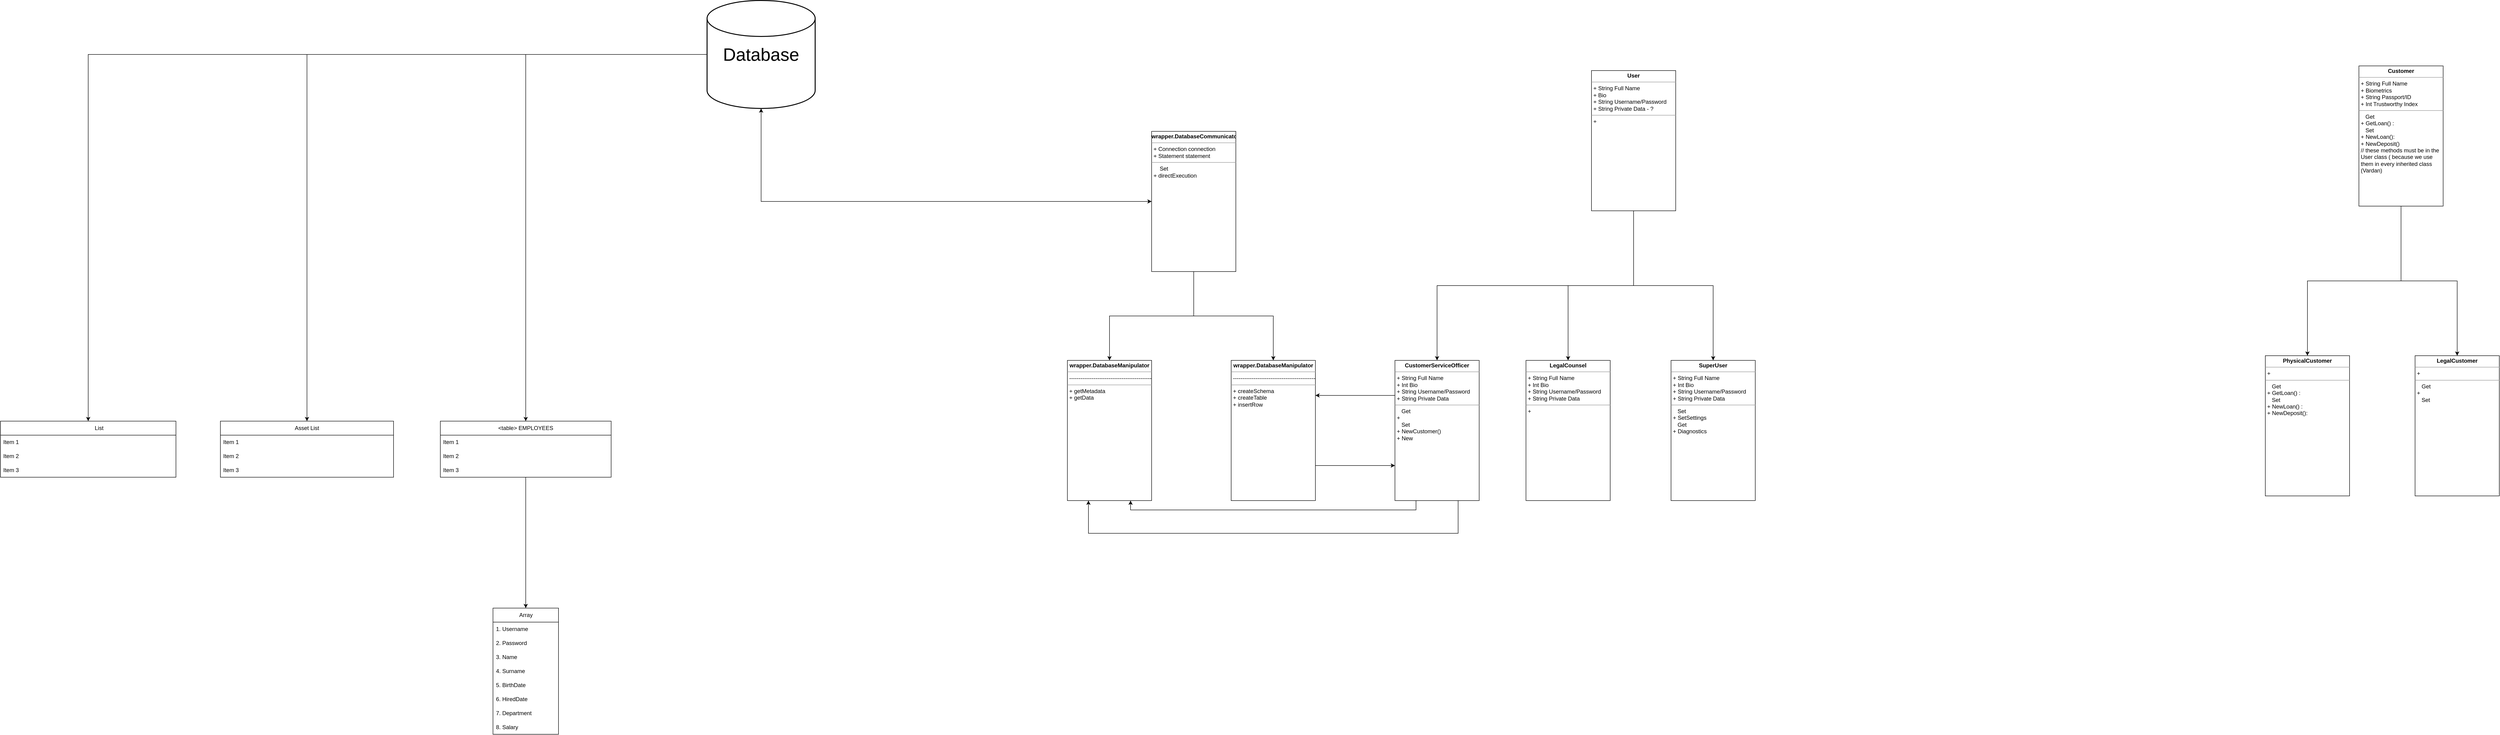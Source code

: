 <mxfile version="24.0.6" type="device" pages="2">
  <diagram name="Page-1" id="8rcdpVIbtYMnyW_Dw_bY">
    <mxGraphModel dx="6091" dy="1914" grid="1" gridSize="10" guides="1" tooltips="1" connect="1" arrows="1" fold="1" page="1" pageScale="1" pageWidth="850" pageHeight="1100" math="0" shadow="0">
      <root>
        <mxCell id="0" />
        <mxCell id="1" parent="0" />
        <mxCell id="moEroOGS0bH05OLor4HZ-13" style="edgeStyle=orthogonalEdgeStyle;rounded=0;orthogonalLoop=1;jettySize=auto;html=1;exitX=0;exitY=0.5;exitDx=0;exitDy=0;exitPerimeter=0;entryX=0.5;entryY=0;entryDx=0;entryDy=0;" parent="1" source="skts81xEnZ8kwVBGO6Hf-1" target="moEroOGS0bH05OLor4HZ-9" edge="1">
          <mxGeometry relative="1" as="geometry" />
        </mxCell>
        <mxCell id="moEroOGS0bH05OLor4HZ-22" style="edgeStyle=orthogonalEdgeStyle;rounded=0;orthogonalLoop=1;jettySize=auto;html=1;exitX=0;exitY=0.5;exitDx=0;exitDy=0;exitPerimeter=0;entryX=0.5;entryY=0;entryDx=0;entryDy=0;" parent="1" source="skts81xEnZ8kwVBGO6Hf-1" target="moEroOGS0bH05OLor4HZ-18" edge="1">
          <mxGeometry relative="1" as="geometry" />
        </mxCell>
        <mxCell id="moEroOGS0bH05OLor4HZ-27" style="edgeStyle=orthogonalEdgeStyle;rounded=0;orthogonalLoop=1;jettySize=auto;html=1;exitX=0;exitY=0.5;exitDx=0;exitDy=0;exitPerimeter=0;" parent="1" source="skts81xEnZ8kwVBGO6Hf-1" target="moEroOGS0bH05OLor4HZ-23" edge="1">
          <mxGeometry relative="1" as="geometry" />
        </mxCell>
        <mxCell id="1wl5l_VLTGQ8zdzsWocS-7" style="edgeStyle=orthogonalEdgeStyle;rounded=0;orthogonalLoop=1;jettySize=auto;html=1;exitX=0.5;exitY=1;exitDx=0;exitDy=0;exitPerimeter=0;entryX=0;entryY=0.5;entryDx=0;entryDy=0;" edge="1" parent="1" source="skts81xEnZ8kwVBGO6Hf-1" target="1wl5l_VLTGQ8zdzsWocS-1">
          <mxGeometry relative="1" as="geometry" />
        </mxCell>
        <mxCell id="skts81xEnZ8kwVBGO6Hf-1" value="&lt;font style=&quot;font-size: 38px;&quot;&gt;Database&lt;/font&gt;" style="strokeWidth=2;html=1;shape=mxgraph.flowchart.database;whiteSpace=wrap;" parent="1" vertex="1">
          <mxGeometry x="-2140" y="-150" width="231" height="231" as="geometry" />
        </mxCell>
        <mxCell id="bnuCezYxraJYZI70k5Bj-38" style="edgeStyle=orthogonalEdgeStyle;rounded=0;orthogonalLoop=1;jettySize=auto;html=1;exitX=0.5;exitY=1;exitDx=0;exitDy=0;entryX=0.5;entryY=0;entryDx=0;entryDy=0;" parent="1" source="bnuCezYxraJYZI70k5Bj-18" target="bnuCezYxraJYZI70k5Bj-33" edge="1">
          <mxGeometry relative="1" as="geometry" />
        </mxCell>
        <mxCell id="bnuCezYxraJYZI70k5Bj-42" style="edgeStyle=orthogonalEdgeStyle;rounded=0;orthogonalLoop=1;jettySize=auto;html=1;exitX=0.5;exitY=1;exitDx=0;exitDy=0;entryX=0.5;entryY=0;entryDx=0;entryDy=0;" parent="1" source="bnuCezYxraJYZI70k5Bj-18" target="bnuCezYxraJYZI70k5Bj-41" edge="1">
          <mxGeometry relative="1" as="geometry" />
        </mxCell>
        <mxCell id="moEroOGS0bH05OLor4HZ-39" style="edgeStyle=orthogonalEdgeStyle;rounded=0;orthogonalLoop=1;jettySize=auto;html=1;exitX=0.5;exitY=1;exitDx=0;exitDy=0;entryX=0.5;entryY=0;entryDx=0;entryDy=0;" parent="1" source="bnuCezYxraJYZI70k5Bj-18" target="moEroOGS0bH05OLor4HZ-1" edge="1">
          <mxGeometry relative="1" as="geometry" />
        </mxCell>
        <mxCell id="bnuCezYxraJYZI70k5Bj-18" value="&lt;p style=&quot;margin:0px;margin-top:4px;text-align:center;&quot;&gt;&lt;b&gt;User&lt;/b&gt;&lt;/p&gt;&lt;hr size=&quot;1&quot;&gt;&lt;p style=&quot;margin:0px;margin-left:4px;&quot;&gt;+ String Full Name&lt;/p&gt;&lt;p style=&quot;margin:0px;margin-left:4px;&quot;&gt;+ Bio&lt;/p&gt;&lt;p style=&quot;margin:0px;margin-left:4px;&quot;&gt;+ String Username/Password&lt;/p&gt;&lt;p style=&quot;margin:0px;margin-left:4px;&quot;&gt;+ String Private Data - ?&lt;/p&gt;&lt;hr size=&quot;1&quot;&gt;&lt;p style=&quot;margin:0px;margin-left:4px;&quot;&gt;+&amp;nbsp;&lt;/p&gt;" style="verticalAlign=top;align=left;overflow=fill;html=1;whiteSpace=wrap;" parent="1" vertex="1">
          <mxGeometry x="-250" width="180" height="300" as="geometry" />
        </mxCell>
        <mxCell id="WpDWqmkTfEhi-1Rr84sB-1" style="edgeStyle=orthogonalEdgeStyle;rounded=0;orthogonalLoop=1;jettySize=auto;html=1;exitX=0;exitY=0.25;exitDx=0;exitDy=0;entryX=1;entryY=0.25;entryDx=0;entryDy=0;" parent="1" source="bnuCezYxraJYZI70k5Bj-33" target="HMJJlXuvDyTA60qpDCFE-1" edge="1">
          <mxGeometry relative="1" as="geometry" />
        </mxCell>
        <mxCell id="1wl5l_VLTGQ8zdzsWocS-8" style="edgeStyle=orthogonalEdgeStyle;rounded=0;orthogonalLoop=1;jettySize=auto;html=1;exitX=0.25;exitY=1;exitDx=0;exitDy=0;entryX=0.75;entryY=1;entryDx=0;entryDy=0;" edge="1" parent="1" source="bnuCezYxraJYZI70k5Bj-33" target="1wl5l_VLTGQ8zdzsWocS-4">
          <mxGeometry relative="1" as="geometry" />
        </mxCell>
        <mxCell id="1wl5l_VLTGQ8zdzsWocS-9" style="edgeStyle=orthogonalEdgeStyle;rounded=0;orthogonalLoop=1;jettySize=auto;html=1;exitX=0.75;exitY=1;exitDx=0;exitDy=0;entryX=0.25;entryY=1;entryDx=0;entryDy=0;" edge="1" parent="1" source="bnuCezYxraJYZI70k5Bj-33" target="1wl5l_VLTGQ8zdzsWocS-4">
          <mxGeometry relative="1" as="geometry">
            <Array as="points">
              <mxPoint x="-535" y="990" />
              <mxPoint x="-1325" y="990" />
            </Array>
          </mxGeometry>
        </mxCell>
        <mxCell id="bnuCezYxraJYZI70k5Bj-33" value="&lt;p style=&quot;margin:0px;margin-top:4px;text-align:center;&quot;&gt;&lt;b&gt;CustomerServiceOfficer&lt;/b&gt;&lt;/p&gt;&lt;hr size=&quot;1&quot;&gt;&lt;p style=&quot;margin:0px;margin-left:4px;&quot;&gt;+ String Full Name&lt;/p&gt;&lt;p style=&quot;margin:0px;margin-left:4px;&quot;&gt;+ Int Bio&lt;/p&gt;&lt;p style=&quot;margin:0px;margin-left:4px;&quot;&gt;+ String Username/Password&lt;/p&gt;&lt;p style=&quot;margin:0px;margin-left:4px;&quot;&gt;+ String Private Data&lt;/p&gt;&lt;hr size=&quot;1&quot;&gt;&lt;p style=&quot;margin:0px;margin-left:4px;&quot;&gt;&amp;nbsp; &amp;nbsp;Get&lt;/p&gt;&lt;p style=&quot;margin:0px;margin-left:4px;&quot;&gt;+&amp;nbsp;&lt;/p&gt;&lt;p style=&quot;margin:0px;margin-left:4px;&quot;&gt;&amp;nbsp; &amp;nbsp;Set&lt;/p&gt;&lt;p style=&quot;margin:0px;margin-left:4px;&quot;&gt;+ NewCustomer()&lt;/p&gt;&lt;p style=&quot;margin:0px;margin-left:4px;&quot;&gt;+ New&lt;/p&gt;" style="verticalAlign=top;align=left;overflow=fill;html=1;whiteSpace=wrap;" parent="1" vertex="1">
          <mxGeometry x="-670" y="620" width="180" height="300" as="geometry" />
        </mxCell>
        <mxCell id="bnuCezYxraJYZI70k5Bj-41" value="&lt;p style=&quot;margin:0px;margin-top:4px;text-align:center;&quot;&gt;&lt;b&gt;LegalCounsel&lt;/b&gt;&lt;/p&gt;&lt;hr size=&quot;1&quot;&gt;&lt;p style=&quot;margin:0px;margin-left:4px;&quot;&gt;+ String Full Name&lt;/p&gt;&lt;p style=&quot;margin:0px;margin-left:4px;&quot;&gt;+ Int Bio&lt;/p&gt;&lt;p style=&quot;margin:0px;margin-left:4px;&quot;&gt;+ String Username/Password&lt;/p&gt;&lt;p style=&quot;margin:0px;margin-left:4px;&quot;&gt;+ String Private Data&lt;/p&gt;&lt;hr size=&quot;1&quot;&gt;&lt;p style=&quot;margin:0px;margin-left:4px;&quot;&gt;+&amp;nbsp;&lt;/p&gt;" style="verticalAlign=top;align=left;overflow=fill;html=1;whiteSpace=wrap;" parent="1" vertex="1">
          <mxGeometry x="-390" y="620" width="180" height="300" as="geometry" />
        </mxCell>
        <mxCell id="moEroOGS0bH05OLor4HZ-1" value="&lt;p style=&quot;margin:0px;margin-top:4px;text-align:center;&quot;&gt;&lt;b&gt;SuperUser&lt;/b&gt;&lt;/p&gt;&lt;hr size=&quot;1&quot;&gt;&lt;p style=&quot;margin:0px;margin-left:4px;&quot;&gt;+ String Full Name&lt;/p&gt;&lt;p style=&quot;margin:0px;margin-left:4px;&quot;&gt;+ Int Bio&lt;/p&gt;&lt;p style=&quot;margin:0px;margin-left:4px;&quot;&gt;+ String Username/Password&lt;/p&gt;&lt;p style=&quot;margin:0px;margin-left:4px;&quot;&gt;+ String Private Data&lt;/p&gt;&lt;hr size=&quot;1&quot;&gt;&lt;p style=&quot;margin:0px;margin-left:4px;&quot;&gt;&amp;nbsp; &amp;nbsp;Set&lt;/p&gt;&lt;p style=&quot;margin:0px;margin-left:4px;&quot;&gt;+ SetSettings&lt;/p&gt;&lt;p style=&quot;margin:0px;margin-left:4px;&quot;&gt;&amp;nbsp; &amp;nbsp;Get&lt;/p&gt;&lt;p style=&quot;margin:0px;margin-left:4px;&quot;&gt;+ Diagnostics&lt;/p&gt;" style="verticalAlign=top;align=left;overflow=fill;html=1;whiteSpace=wrap;" parent="1" vertex="1">
          <mxGeometry x="-80" y="620" width="180" height="300" as="geometry" />
        </mxCell>
        <mxCell id="moEroOGS0bH05OLor4HZ-6" style="edgeStyle=orthogonalEdgeStyle;rounded=0;orthogonalLoop=1;jettySize=auto;html=1;exitX=0.5;exitY=1;exitDx=0;exitDy=0;entryX=0.5;entryY=0;entryDx=0;entryDy=0;" parent="1" source="moEroOGS0bH05OLor4HZ-3" target="moEroOGS0bH05OLor4HZ-5" edge="1">
          <mxGeometry relative="1" as="geometry" />
        </mxCell>
        <mxCell id="moEroOGS0bH05OLor4HZ-7" style="edgeStyle=orthogonalEdgeStyle;rounded=0;orthogonalLoop=1;jettySize=auto;html=1;exitX=0.5;exitY=1;exitDx=0;exitDy=0;" parent="1" source="moEroOGS0bH05OLor4HZ-3" target="moEroOGS0bH05OLor4HZ-4" edge="1">
          <mxGeometry relative="1" as="geometry" />
        </mxCell>
        <mxCell id="moEroOGS0bH05OLor4HZ-3" value="&lt;p style=&quot;margin:0px;margin-top:4px;text-align:center;&quot;&gt;&lt;b&gt;Customer&lt;/b&gt;&lt;/p&gt;&lt;hr size=&quot;1&quot;&gt;&lt;p style=&quot;margin:0px;margin-left:4px;&quot;&gt;+ String Full Name&lt;/p&gt;&lt;p style=&quot;margin:0px;margin-left:4px;&quot;&gt;+ Biometrics&lt;/p&gt;&lt;p style=&quot;margin:0px;margin-left:4px;&quot;&gt;+ String Passport/ID&lt;/p&gt;&lt;p style=&quot;margin:0px;margin-left:4px;&quot;&gt;+ Int Trustworthy Index&lt;/p&gt;&lt;hr size=&quot;1&quot;&gt;&lt;p style=&quot;margin:0px;margin-left:4px;&quot;&gt;&amp;nbsp; &amp;nbsp;Get&lt;/p&gt;&lt;p style=&quot;margin:0px;margin-left:4px;&quot;&gt;+ GetLoan() :&amp;nbsp;&lt;/p&gt;&lt;p style=&quot;margin:0px;margin-left:4px;&quot;&gt;&amp;nbsp; &amp;nbsp;Set&lt;/p&gt;&lt;p style=&quot;border-color: var(--border-color); margin: 0px 0px 0px 4px;&quot;&gt;+ NewLoan():&lt;/p&gt;&lt;p style=&quot;border-color: var(--border-color); margin: 0px 0px 0px 4px;&quot;&gt;+ NewDeposit()&lt;/p&gt;&lt;p style=&quot;margin:0px;margin-left:4px;&quot;&gt;// these methods must be in the User class ( because we use them in every inherited class (Vardan)&lt;/p&gt;" style="verticalAlign=top;align=left;overflow=fill;html=1;whiteSpace=wrap;" parent="1" vertex="1">
          <mxGeometry x="1390" y="-10" width="180" height="300" as="geometry" />
        </mxCell>
        <mxCell id="moEroOGS0bH05OLor4HZ-4" value="&lt;p style=&quot;margin:0px;margin-top:4px;text-align:center;&quot;&gt;&lt;b&gt;LegalCustomer&lt;/b&gt;&lt;/p&gt;&lt;hr size=&quot;1&quot;&gt;&lt;p style=&quot;margin:0px;margin-left:4px;&quot;&gt;+&amp;nbsp;&lt;br&gt;&lt;/p&gt;&lt;hr size=&quot;1&quot;&gt;&lt;p style=&quot;margin:0px;margin-left:4px;&quot;&gt;&amp;nbsp; &amp;nbsp;Get&lt;/p&gt;&lt;p style=&quot;margin:0px;margin-left:4px;&quot;&gt;+&amp;nbsp;&lt;/p&gt;&lt;p style=&quot;margin:0px;margin-left:4px;&quot;&gt;&amp;nbsp; &amp;nbsp;Set&lt;/p&gt;" style="verticalAlign=top;align=left;overflow=fill;html=1;whiteSpace=wrap;" parent="1" vertex="1">
          <mxGeometry x="1510" y="610" width="180" height="300" as="geometry" />
        </mxCell>
        <mxCell id="moEroOGS0bH05OLor4HZ-5" value="&lt;p style=&quot;margin:0px;margin-top:4px;text-align:center;&quot;&gt;&lt;b&gt;PhysicalCustomer&lt;/b&gt;&lt;/p&gt;&lt;hr size=&quot;1&quot;&gt;&lt;p style=&quot;margin:0px;margin-left:4px;&quot;&gt;+&amp;nbsp;&lt;br&gt;&lt;/p&gt;&lt;hr size=&quot;1&quot;&gt;&lt;p style=&quot;margin:0px;margin-left:4px;&quot;&gt;&amp;nbsp; &amp;nbsp;Get&lt;/p&gt;&lt;p style=&quot;margin:0px;margin-left:4px;&quot;&gt;+ GetLoan() :&amp;nbsp;&lt;/p&gt;&lt;p style=&quot;margin:0px;margin-left:4px;&quot;&gt;&amp;nbsp; &amp;nbsp;Set&lt;/p&gt;&lt;p style=&quot;margin:0px;margin-left:4px;&quot;&gt;+ NewLoan() :&lt;/p&gt;&lt;p style=&quot;margin:0px;margin-left:4px;&quot;&gt;+ NewDeposit():&lt;/p&gt;" style="verticalAlign=top;align=left;overflow=fill;html=1;whiteSpace=wrap;" parent="1" vertex="1">
          <mxGeometry x="1190" y="610" width="180" height="300" as="geometry" />
        </mxCell>
        <mxCell id="moEroOGS0bH05OLor4HZ-29" style="edgeStyle=orthogonalEdgeStyle;rounded=0;orthogonalLoop=1;jettySize=auto;html=1;exitX=0.5;exitY=1;exitDx=0;exitDy=0;entryX=0.5;entryY=0;entryDx=0;entryDy=0;" parent="1" source="moEroOGS0bH05OLor4HZ-9" target="moEroOGS0bH05OLor4HZ-30" edge="1">
          <mxGeometry relative="1" as="geometry">
            <mxPoint x="-2527.5" y="1140" as="targetPoint" />
          </mxGeometry>
        </mxCell>
        <mxCell id="moEroOGS0bH05OLor4HZ-9" value="&amp;lt;table&amp;gt; EMPLOYEES" style="swimlane;fontStyle=0;childLayout=stackLayout;horizontal=1;startSize=30;horizontalStack=0;resizeParent=1;resizeParentMax=0;resizeLast=0;collapsible=1;marginBottom=0;whiteSpace=wrap;html=1;" parent="1" vertex="1">
          <mxGeometry x="-2710" y="750" width="365" height="120" as="geometry" />
        </mxCell>
        <mxCell id="moEroOGS0bH05OLor4HZ-10" value="Item 1" style="text;strokeColor=none;fillColor=none;align=left;verticalAlign=middle;spacingLeft=4;spacingRight=4;overflow=hidden;points=[[0,0.5],[1,0.5]];portConstraint=eastwest;rotatable=0;whiteSpace=wrap;html=1;" parent="moEroOGS0bH05OLor4HZ-9" vertex="1">
          <mxGeometry y="30" width="365" height="30" as="geometry" />
        </mxCell>
        <mxCell id="moEroOGS0bH05OLor4HZ-11" value="Item 2" style="text;strokeColor=none;fillColor=none;align=left;verticalAlign=middle;spacingLeft=4;spacingRight=4;overflow=hidden;points=[[0,0.5],[1,0.5]];portConstraint=eastwest;rotatable=0;whiteSpace=wrap;html=1;" parent="moEroOGS0bH05OLor4HZ-9" vertex="1">
          <mxGeometry y="60" width="365" height="30" as="geometry" />
        </mxCell>
        <mxCell id="moEroOGS0bH05OLor4HZ-12" value="Item 3" style="text;strokeColor=none;fillColor=none;align=left;verticalAlign=middle;spacingLeft=4;spacingRight=4;overflow=hidden;points=[[0,0.5],[1,0.5]];portConstraint=eastwest;rotatable=0;whiteSpace=wrap;html=1;" parent="moEroOGS0bH05OLor4HZ-9" vertex="1">
          <mxGeometry y="90" width="365" height="30" as="geometry" />
        </mxCell>
        <mxCell id="moEroOGS0bH05OLor4HZ-18" value="Asset List" style="swimlane;fontStyle=0;childLayout=stackLayout;horizontal=1;startSize=30;horizontalStack=0;resizeParent=1;resizeParentMax=0;resizeLast=0;collapsible=1;marginBottom=0;whiteSpace=wrap;html=1;" parent="1" vertex="1">
          <mxGeometry x="-3180" y="750" width="370" height="120" as="geometry" />
        </mxCell>
        <mxCell id="moEroOGS0bH05OLor4HZ-19" value="Item 1" style="text;strokeColor=none;fillColor=none;align=left;verticalAlign=middle;spacingLeft=4;spacingRight=4;overflow=hidden;points=[[0,0.5],[1,0.5]];portConstraint=eastwest;rotatable=0;whiteSpace=wrap;html=1;" parent="moEroOGS0bH05OLor4HZ-18" vertex="1">
          <mxGeometry y="30" width="370" height="30" as="geometry" />
        </mxCell>
        <mxCell id="moEroOGS0bH05OLor4HZ-20" value="Item 2" style="text;strokeColor=none;fillColor=none;align=left;verticalAlign=middle;spacingLeft=4;spacingRight=4;overflow=hidden;points=[[0,0.5],[1,0.5]];portConstraint=eastwest;rotatable=0;whiteSpace=wrap;html=1;" parent="moEroOGS0bH05OLor4HZ-18" vertex="1">
          <mxGeometry y="60" width="370" height="30" as="geometry" />
        </mxCell>
        <mxCell id="moEroOGS0bH05OLor4HZ-21" value="Item 3" style="text;strokeColor=none;fillColor=none;align=left;verticalAlign=middle;spacingLeft=4;spacingRight=4;overflow=hidden;points=[[0,0.5],[1,0.5]];portConstraint=eastwest;rotatable=0;whiteSpace=wrap;html=1;" parent="moEroOGS0bH05OLor4HZ-18" vertex="1">
          <mxGeometry y="90" width="370" height="30" as="geometry" />
        </mxCell>
        <mxCell id="moEroOGS0bH05OLor4HZ-23" value="&amp;nbsp; &amp;nbsp; &amp;nbsp; &amp;nbsp; &amp;nbsp; &amp;nbsp; &amp;nbsp; List" style="swimlane;fontStyle=0;childLayout=stackLayout;horizontal=1;startSize=30;horizontalStack=0;resizeParent=1;resizeParentMax=0;resizeLast=0;collapsible=1;marginBottom=0;whiteSpace=wrap;html=1;" parent="1" vertex="1">
          <mxGeometry x="-3650" y="750" width="375" height="120" as="geometry" />
        </mxCell>
        <mxCell id="moEroOGS0bH05OLor4HZ-24" value="Item 1" style="text;strokeColor=none;fillColor=none;align=left;verticalAlign=middle;spacingLeft=4;spacingRight=4;overflow=hidden;points=[[0,0.5],[1,0.5]];portConstraint=eastwest;rotatable=0;whiteSpace=wrap;html=1;" parent="moEroOGS0bH05OLor4HZ-23" vertex="1">
          <mxGeometry y="30" width="375" height="30" as="geometry" />
        </mxCell>
        <mxCell id="moEroOGS0bH05OLor4HZ-25" value="Item 2" style="text;strokeColor=none;fillColor=none;align=left;verticalAlign=middle;spacingLeft=4;spacingRight=4;overflow=hidden;points=[[0,0.5],[1,0.5]];portConstraint=eastwest;rotatable=0;whiteSpace=wrap;html=1;" parent="moEroOGS0bH05OLor4HZ-23" vertex="1">
          <mxGeometry y="60" width="375" height="30" as="geometry" />
        </mxCell>
        <mxCell id="moEroOGS0bH05OLor4HZ-26" value="Item 3" style="text;strokeColor=none;fillColor=none;align=left;verticalAlign=middle;spacingLeft=4;spacingRight=4;overflow=hidden;points=[[0,0.5],[1,0.5]];portConstraint=eastwest;rotatable=0;whiteSpace=wrap;html=1;" parent="moEroOGS0bH05OLor4HZ-23" vertex="1">
          <mxGeometry y="90" width="375" height="30" as="geometry" />
        </mxCell>
        <mxCell id="moEroOGS0bH05OLor4HZ-30" value="Array" style="swimlane;fontStyle=0;childLayout=stackLayout;horizontal=1;startSize=30;horizontalStack=0;resizeParent=1;resizeParentMax=0;resizeLast=0;collapsible=1;marginBottom=0;whiteSpace=wrap;html=1;" parent="1" vertex="1">
          <mxGeometry x="-2597.5" y="1150" width="140" height="270" as="geometry" />
        </mxCell>
        <mxCell id="moEroOGS0bH05OLor4HZ-31" value="1. Username" style="text;strokeColor=none;fillColor=none;align=left;verticalAlign=middle;spacingLeft=4;spacingRight=4;overflow=hidden;points=[[0,0.5],[1,0.5]];portConstraint=eastwest;rotatable=0;whiteSpace=wrap;html=1;" parent="moEroOGS0bH05OLor4HZ-30" vertex="1">
          <mxGeometry y="30" width="140" height="30" as="geometry" />
        </mxCell>
        <mxCell id="moEroOGS0bH05OLor4HZ-32" value="2. Password" style="text;strokeColor=none;fillColor=none;align=left;verticalAlign=middle;spacingLeft=4;spacingRight=4;overflow=hidden;points=[[0,0.5],[1,0.5]];portConstraint=eastwest;rotatable=0;whiteSpace=wrap;html=1;" parent="moEroOGS0bH05OLor4HZ-30" vertex="1">
          <mxGeometry y="60" width="140" height="30" as="geometry" />
        </mxCell>
        <mxCell id="moEroOGS0bH05OLor4HZ-33" value="3. Name" style="text;strokeColor=none;fillColor=none;align=left;verticalAlign=middle;spacingLeft=4;spacingRight=4;overflow=hidden;points=[[0,0.5],[1,0.5]];portConstraint=eastwest;rotatable=0;whiteSpace=wrap;html=1;" parent="moEroOGS0bH05OLor4HZ-30" vertex="1">
          <mxGeometry y="90" width="140" height="30" as="geometry" />
        </mxCell>
        <mxCell id="moEroOGS0bH05OLor4HZ-34" value="4. Surname" style="text;strokeColor=none;fillColor=none;align=left;verticalAlign=middle;spacingLeft=4;spacingRight=4;overflow=hidden;points=[[0,0.5],[1,0.5]];portConstraint=eastwest;rotatable=0;whiteSpace=wrap;html=1;" parent="moEroOGS0bH05OLor4HZ-30" vertex="1">
          <mxGeometry y="120" width="140" height="30" as="geometry" />
        </mxCell>
        <mxCell id="moEroOGS0bH05OLor4HZ-35" value="5. BirthDate" style="text;strokeColor=none;fillColor=none;align=left;verticalAlign=middle;spacingLeft=4;spacingRight=4;overflow=hidden;points=[[0,0.5],[1,0.5]];portConstraint=eastwest;rotatable=0;whiteSpace=wrap;html=1;" parent="moEroOGS0bH05OLor4HZ-30" vertex="1">
          <mxGeometry y="150" width="140" height="30" as="geometry" />
        </mxCell>
        <mxCell id="moEroOGS0bH05OLor4HZ-36" value="6. HiredDate" style="text;strokeColor=none;fillColor=none;align=left;verticalAlign=middle;spacingLeft=4;spacingRight=4;overflow=hidden;points=[[0,0.5],[1,0.5]];portConstraint=eastwest;rotatable=0;whiteSpace=wrap;html=1;" parent="moEroOGS0bH05OLor4HZ-30" vertex="1">
          <mxGeometry y="180" width="140" height="30" as="geometry" />
        </mxCell>
        <mxCell id="moEroOGS0bH05OLor4HZ-37" value="7. Department" style="text;strokeColor=none;fillColor=none;align=left;verticalAlign=middle;spacingLeft=4;spacingRight=4;overflow=hidden;points=[[0,0.5],[1,0.5]];portConstraint=eastwest;rotatable=0;whiteSpace=wrap;html=1;" parent="moEroOGS0bH05OLor4HZ-30" vertex="1">
          <mxGeometry y="210" width="140" height="30" as="geometry" />
        </mxCell>
        <mxCell id="moEroOGS0bH05OLor4HZ-38" value="8. Salary" style="text;strokeColor=none;fillColor=none;align=left;verticalAlign=middle;spacingLeft=4;spacingRight=4;overflow=hidden;points=[[0,0.5],[1,0.5]];portConstraint=eastwest;rotatable=0;whiteSpace=wrap;html=1;" parent="moEroOGS0bH05OLor4HZ-30" vertex="1">
          <mxGeometry y="240" width="140" height="30" as="geometry" />
        </mxCell>
        <mxCell id="WpDWqmkTfEhi-1Rr84sB-5" style="edgeStyle=orthogonalEdgeStyle;rounded=0;orthogonalLoop=1;jettySize=auto;html=1;exitX=1;exitY=0.75;exitDx=0;exitDy=0;entryX=0;entryY=0.75;entryDx=0;entryDy=0;" parent="1" source="HMJJlXuvDyTA60qpDCFE-1" target="bnuCezYxraJYZI70k5Bj-33" edge="1">
          <mxGeometry relative="1" as="geometry" />
        </mxCell>
        <mxCell id="HMJJlXuvDyTA60qpDCFE-1" value="&lt;p style=&quot;margin:0px;margin-top:4px;text-align:center;&quot;&gt;&lt;b&gt;wrapper.DatabaseManipulator&lt;/b&gt;&lt;/p&gt;&lt;hr size=&quot;1&quot;&gt;&lt;p style=&quot;margin:0px;margin-left:4px;&quot;&gt;--------------------------------------------&lt;/p&gt;&lt;hr size=&quot;1&quot;&gt;&lt;p style=&quot;margin:0px;margin-left:4px;&quot;&gt;&lt;span style=&quot;background-color: initial;&quot;&gt;+ createSchema&lt;/span&gt;&lt;/p&gt;&lt;p style=&quot;border-color: var(--border-color); margin: 0px 0px 0px 4px;&quot;&gt;+ createTable&lt;/p&gt;&lt;p style=&quot;border-color: var(--border-color); margin: 0px 0px 0px 4px;&quot;&gt;+ insertRow&lt;/p&gt;" style="verticalAlign=top;align=left;overflow=fill;html=1;whiteSpace=wrap;" parent="1" vertex="1">
          <mxGeometry x="-1020" y="620" width="180" height="300" as="geometry" />
        </mxCell>
        <mxCell id="1wl5l_VLTGQ8zdzsWocS-2" style="edgeStyle=orthogonalEdgeStyle;rounded=0;orthogonalLoop=1;jettySize=auto;html=1;exitX=0.5;exitY=1;exitDx=0;exitDy=0;entryX=0.5;entryY=0;entryDx=0;entryDy=0;" edge="1" parent="1" source="1wl5l_VLTGQ8zdzsWocS-1" target="HMJJlXuvDyTA60qpDCFE-1">
          <mxGeometry relative="1" as="geometry" />
        </mxCell>
        <mxCell id="1wl5l_VLTGQ8zdzsWocS-5" style="edgeStyle=orthogonalEdgeStyle;rounded=0;orthogonalLoop=1;jettySize=auto;html=1;exitX=0.5;exitY=1;exitDx=0;exitDy=0;entryX=0.5;entryY=0;entryDx=0;entryDy=0;" edge="1" parent="1" source="1wl5l_VLTGQ8zdzsWocS-1" target="1wl5l_VLTGQ8zdzsWocS-4">
          <mxGeometry relative="1" as="geometry" />
        </mxCell>
        <mxCell id="1wl5l_VLTGQ8zdzsWocS-6" style="edgeStyle=orthogonalEdgeStyle;rounded=0;orthogonalLoop=1;jettySize=auto;html=1;exitX=0;exitY=0.5;exitDx=0;exitDy=0;entryX=0.5;entryY=1;entryDx=0;entryDy=0;entryPerimeter=0;" edge="1" parent="1" source="1wl5l_VLTGQ8zdzsWocS-1" target="skts81xEnZ8kwVBGO6Hf-1">
          <mxGeometry relative="1" as="geometry">
            <mxPoint x="-1670" y="230" as="targetPoint" />
          </mxGeometry>
        </mxCell>
        <mxCell id="1wl5l_VLTGQ8zdzsWocS-1" value="&lt;p style=&quot;margin:0px;margin-top:4px;text-align:center;&quot;&gt;&lt;b&gt;wrapper.DatabaseCommunicator&lt;/b&gt;&lt;/p&gt;&lt;hr size=&quot;1&quot;&gt;&lt;p style=&quot;margin:0px;margin-left:4px;&quot;&gt;+ Connection connection&lt;/p&gt;&lt;p style=&quot;margin:0px;margin-left:4px;&quot;&gt;+ Statement statement&lt;/p&gt;&lt;hr size=&quot;1&quot;&gt;&lt;p style=&quot;margin:0px;margin-left:4px;&quot;&gt;&amp;nbsp;&lt;span style=&quot;background-color: initial;&quot;&gt;&amp;nbsp; &amp;nbsp;Set&lt;/span&gt;&lt;/p&gt;&lt;p style=&quot;margin:0px;margin-left:4px;&quot;&gt;+ directExecution&lt;/p&gt;&lt;p style=&quot;margin:0px;margin-left:4px;&quot;&gt;&lt;br&gt;&lt;/p&gt;" style="verticalAlign=top;align=left;overflow=fill;html=1;whiteSpace=wrap;" vertex="1" parent="1">
          <mxGeometry x="-1190" y="130" width="180" height="300" as="geometry" />
        </mxCell>
        <mxCell id="1wl5l_VLTGQ8zdzsWocS-4" value="&lt;p style=&quot;margin:0px;margin-top:4px;text-align:center;&quot;&gt;&lt;b&gt;wrapper.DatabaseManipulator&lt;/b&gt;&lt;/p&gt;&lt;hr size=&quot;1&quot;&gt;&lt;p style=&quot;margin:0px;margin-left:4px;&quot;&gt;--------------------------------------------&lt;br&gt;&lt;/p&gt;&lt;hr size=&quot;1&quot;&gt;&lt;p style=&quot;margin:0px;margin-left:4px;&quot;&gt;+ getMetadata&lt;/p&gt;&lt;p style=&quot;margin:0px;margin-left:4px;&quot;&gt;+ getData&lt;/p&gt;&lt;p style=&quot;margin:0px;margin-left:4px;&quot;&gt;&lt;br&gt;&lt;/p&gt;" style="verticalAlign=top;align=left;overflow=fill;html=1;whiteSpace=wrap;" vertex="1" parent="1">
          <mxGeometry x="-1370" y="620" width="180" height="300" as="geometry" />
        </mxCell>
      </root>
    </mxGraphModel>
  </diagram>
  <diagram id="wXVjz6OLSiCjY4RE-LhC" name="Page-2">
    <mxGraphModel grid="1" page="1" gridSize="10" guides="1" tooltips="1" connect="1" arrows="1" fold="1" pageScale="1" pageWidth="850" pageHeight="1100" math="0" shadow="0">
      <root>
        <mxCell id="0" />
        <mxCell id="1" parent="0" />
        <mxCell id="10nPlcbVgDvsOE32sEG7-1" value="&lt;p style=&quot;margin:0px;margin-top:4px;text-align:center;&quot;&gt;&lt;b&gt;Customer Service&lt;/b&gt;&lt;/p&gt;&lt;hr size=&quot;1&quot;&gt;&lt;p style=&quot;margin:0px;margin-left:4px;&quot;&gt;+ String Full Name&lt;/p&gt;&lt;p style=&quot;margin:0px;margin-left:4px;&quot;&gt;+ Int Bio&lt;/p&gt;&lt;p style=&quot;margin:0px;margin-left:4px;&quot;&gt;+ String Username/Password&lt;/p&gt;&lt;p style=&quot;margin:0px;margin-left:4px;&quot;&gt;+ String Private Data&lt;/p&gt;&lt;hr size=&quot;1&quot;&gt;&lt;p style=&quot;margin:0px;margin-left:4px;&quot;&gt;&amp;nbsp; &amp;nbsp;Set&lt;/p&gt;&lt;p style=&quot;margin:0px;margin-left:4px;&quot;&gt;+ Credit() : void&lt;/p&gt;&lt;p style=&quot;margin:0px;margin-left:4px;&quot;&gt;+ Loan() : void&lt;/p&gt;&lt;p style=&quot;margin:0px;margin-left:4px;&quot;&gt;+ NewCustomer(): void&lt;/p&gt;&lt;p style=&quot;margin:0px;margin-left:4px;&quot;&gt;&amp;nbsp; &amp;nbsp;Get&lt;/p&gt;&lt;p style=&quot;margin:0px;margin-left:4px;&quot;&gt;+ None&lt;/p&gt;" style="verticalAlign=top;align=left;overflow=fill;html=1;whiteSpace=wrap;" vertex="1" parent="1">
          <mxGeometry x="-1020" y="350" width="180" height="300" as="geometry" />
        </mxCell>
        <mxCell id="10nPlcbVgDvsOE32sEG7-2" style="edgeStyle=orthogonalEdgeStyle;rounded=0;orthogonalLoop=1;jettySize=auto;html=1;exitX=0.5;exitY=1;exitDx=0;exitDy=0;entryX=0.5;entryY=0;entryDx=0;entryDy=0;" edge="1" parent="1" source="10nPlcbVgDvsOE32sEG7-10" target="10nPlcbVgDvsOE32sEG7-1">
          <mxGeometry relative="1" as="geometry" />
        </mxCell>
        <mxCell id="10nPlcbVgDvsOE32sEG7-3" style="edgeStyle=orthogonalEdgeStyle;rounded=0;orthogonalLoop=1;jettySize=auto;html=1;exitX=0.5;exitY=1;exitDx=0;exitDy=0;entryX=0.5;entryY=0;entryDx=0;entryDy=0;" edge="1" parent="1" source="10nPlcbVgDvsOE32sEG7-10" target="10nPlcbVgDvsOE32sEG7-12">
          <mxGeometry relative="1" as="geometry" />
        </mxCell>
        <mxCell id="10nPlcbVgDvsOE32sEG7-4" style="edgeStyle=orthogonalEdgeStyle;rounded=0;orthogonalLoop=1;jettySize=auto;html=1;exitX=0.5;exitY=1;exitDx=0;exitDy=0;entryX=0.5;entryY=0;entryDx=0;entryDy=0;" edge="1" parent="1" source="10nPlcbVgDvsOE32sEG7-10" target="10nPlcbVgDvsOE32sEG7-13">
          <mxGeometry relative="1" as="geometry" />
        </mxCell>
        <mxCell id="10nPlcbVgDvsOE32sEG7-5" style="edgeStyle=orthogonalEdgeStyle;rounded=0;orthogonalLoop=1;jettySize=auto;html=1;exitX=0.5;exitY=1;exitDx=0;exitDy=0;entryX=0.5;entryY=0;entryDx=0;entryDy=0;" edge="1" parent="1" source="10nPlcbVgDvsOE32sEG7-10" target="10nPlcbVgDvsOE32sEG7-14">
          <mxGeometry relative="1" as="geometry" />
        </mxCell>
        <mxCell id="10nPlcbVgDvsOE32sEG7-6" style="edgeStyle=orthogonalEdgeStyle;rounded=0;orthogonalLoop=1;jettySize=auto;html=1;exitX=0.5;exitY=1;exitDx=0;exitDy=0;entryX=0.5;entryY=0;entryDx=0;entryDy=0;" edge="1" parent="1" source="10nPlcbVgDvsOE32sEG7-10" target="10nPlcbVgDvsOE32sEG7-16">
          <mxGeometry relative="1" as="geometry" />
        </mxCell>
        <mxCell id="10nPlcbVgDvsOE32sEG7-7" style="edgeStyle=orthogonalEdgeStyle;rounded=0;orthogonalLoop=1;jettySize=auto;html=1;exitX=0.5;exitY=1;exitDx=0;exitDy=0;entryX=0.5;entryY=0;entryDx=0;entryDy=0;" edge="1" parent="1" source="10nPlcbVgDvsOE32sEG7-10" target="10nPlcbVgDvsOE32sEG7-17">
          <mxGeometry relative="1" as="geometry" />
        </mxCell>
        <mxCell id="10nPlcbVgDvsOE32sEG7-8" style="edgeStyle=orthogonalEdgeStyle;rounded=0;orthogonalLoop=1;jettySize=auto;html=1;exitX=0.5;exitY=1;exitDx=0;exitDy=0;entryX=0.5;entryY=0;entryDx=0;entryDy=0;" edge="1" parent="1" source="10nPlcbVgDvsOE32sEG7-10" target="10nPlcbVgDvsOE32sEG7-18">
          <mxGeometry relative="1" as="geometry" />
        </mxCell>
        <mxCell id="10nPlcbVgDvsOE32sEG7-9" style="edgeStyle=orthogonalEdgeStyle;rounded=0;orthogonalLoop=1;jettySize=auto;html=1;exitX=0.5;exitY=1;exitDx=0;exitDy=0;entryX=0.5;entryY=0;entryDx=0;entryDy=0;" edge="1" parent="1" source="10nPlcbVgDvsOE32sEG7-10" target="10nPlcbVgDvsOE32sEG7-19">
          <mxGeometry relative="1" as="geometry" />
        </mxCell>
        <mxCell id="10nPlcbVgDvsOE32sEG7-10" value="&lt;p style=&quot;margin:0px;margin-top:4px;text-align:center;&quot;&gt;&lt;b&gt;Department&lt;/b&gt;&lt;/p&gt;&lt;hr size=&quot;1&quot;&gt;&lt;p style=&quot;margin:0px;margin-left:4px;&quot;&gt;+&amp;nbsp;&lt;br&gt;&lt;/p&gt;&lt;hr size=&quot;1&quot;&gt;&lt;p style=&quot;margin:0px;margin-left:4px;&quot;&gt;+&amp;nbsp;&lt;/p&gt;" style="verticalAlign=top;align=left;overflow=fill;html=1;whiteSpace=wrap;" vertex="1" parent="1">
          <mxGeometry x="-730" y="-60" width="180" height="300" as="geometry" />
        </mxCell>
        <mxCell id="10nPlcbVgDvsOE32sEG7-11" style="edgeStyle=orthogonalEdgeStyle;rounded=0;orthogonalLoop=1;jettySize=auto;html=1;exitX=0.5;exitY=1;exitDx=0;exitDy=0;" edge="1" parent="1" source="10nPlcbVgDvsOE32sEG7-12" target="10nPlcbVgDvsOE32sEG7-15">
          <mxGeometry relative="1" as="geometry" />
        </mxCell>
        <mxCell id="10nPlcbVgDvsOE32sEG7-12" value="&lt;p style=&quot;margin:0px;margin-top:4px;text-align:center;&quot;&gt;&lt;b&gt;Branch Management&lt;/b&gt;&lt;/p&gt;&lt;hr size=&quot;1&quot;&gt;&lt;p style=&quot;margin:0px;margin-left:4px;&quot;&gt;+ String Full Name&lt;/p&gt;&lt;p style=&quot;margin:0px;margin-left:4px;&quot;&gt;+ Int Bio&lt;/p&gt;&lt;p style=&quot;margin:0px;margin-left:4px;&quot;&gt;+ String Username/Password&lt;/p&gt;&lt;p style=&quot;margin:0px;margin-left:4px;&quot;&gt;+ String Private Data&lt;/p&gt;&lt;hr size=&quot;1&quot;&gt;&lt;p style=&quot;margin:0px;margin-left:4px;&quot;&gt;&amp;nbsp; &amp;nbsp;Set&lt;/p&gt;&lt;p style=&quot;margin:0px;margin-left:4px;&quot;&gt;+ method()&lt;/p&gt;&lt;p style=&quot;margin:0px;margin-left:4px;&quot;&gt;&amp;nbsp; &amp;nbsp;Get&lt;/p&gt;&lt;p style=&quot;margin:0px;margin-left:4px;&quot;&gt;+ method()&lt;/p&gt;" style="verticalAlign=top;align=left;overflow=fill;html=1;whiteSpace=wrap;" vertex="1" parent="1">
          <mxGeometry x="-800" y="350" width="180" height="300" as="geometry" />
        </mxCell>
        <mxCell id="10nPlcbVgDvsOE32sEG7-13" value="&lt;p style=&quot;margin:0px;margin-top:4px;text-align:center;&quot;&gt;&lt;b&gt;Legal&lt;/b&gt;&lt;/p&gt;&lt;hr size=&quot;1&quot;&gt;&lt;p style=&quot;margin:0px;margin-left:4px;&quot;&gt;+ String Full Name&lt;/p&gt;&lt;p style=&quot;margin:0px;margin-left:4px;&quot;&gt;+ Int Bio&lt;/p&gt;&lt;p style=&quot;margin:0px;margin-left:4px;&quot;&gt;+ String Username/Password&lt;/p&gt;&lt;p style=&quot;margin:0px;margin-left:4px;&quot;&gt;+ String Private Data&lt;/p&gt;&lt;hr size=&quot;1&quot;&gt;&lt;p style=&quot;margin:0px;margin-left:4px;&quot;&gt;&amp;nbsp; &amp;nbsp;Set&lt;/p&gt;&lt;p style=&quot;margin:0px;margin-left:4px;&quot;&gt;+&amp;nbsp;&lt;/p&gt;&lt;p style=&quot;margin:0px;margin-left:4px;&quot;&gt;&amp;nbsp; &amp;nbsp;Get&lt;/p&gt;&lt;p style=&quot;margin:0px;margin-left:4px;&quot;&gt;+ GetData() : data relating&amp;nbsp;&lt;/p&gt;" style="verticalAlign=top;align=left;overflow=fill;html=1;whiteSpace=wrap;" vertex="1" parent="1">
          <mxGeometry x="-580" y="350" width="180" height="300" as="geometry" />
        </mxCell>
        <mxCell id="10nPlcbVgDvsOE32sEG7-14" value="&lt;p style=&quot;margin:0px;margin-top:4px;text-align:center;&quot;&gt;&lt;b&gt;Treasury Management&lt;/b&gt;&lt;/p&gt;&lt;hr size=&quot;1&quot;&gt;&lt;p style=&quot;margin:0px;margin-left:4px;&quot;&gt;+ String Full Name&lt;/p&gt;&lt;p style=&quot;margin:0px;margin-left:4px;&quot;&gt;+ Int Bio&lt;/p&gt;&lt;p style=&quot;margin:0px;margin-left:4px;&quot;&gt;+ String Username/Password&lt;/p&gt;&lt;p style=&quot;margin:0px;margin-left:4px;&quot;&gt;+ String Private Data&lt;/p&gt;&lt;hr size=&quot;1&quot;&gt;&lt;p style=&quot;margin:0px;margin-left:4px;&quot;&gt;+&amp;nbsp;&lt;/p&gt;" style="verticalAlign=top;align=left;overflow=fill;html=1;whiteSpace=wrap;" vertex="1" parent="1">
          <mxGeometry x="-360" y="350" width="180" height="300" as="geometry" />
        </mxCell>
        <mxCell id="10nPlcbVgDvsOE32sEG7-15" value="&lt;p style=&quot;margin:0px;margin-top:4px;text-align:center;&quot;&gt;&lt;b&gt;Branch&lt;/b&gt;&lt;/p&gt;&lt;hr size=&quot;1&quot;&gt;&lt;p style=&quot;margin:0px;margin-left:4px;&quot;&gt;+ String Full Name&lt;/p&gt;&lt;p style=&quot;margin:0px;margin-left:4px;&quot;&gt;+ Int Bio&lt;/p&gt;&lt;p style=&quot;margin:0px;margin-left:4px;&quot;&gt;+ String Username/Password&lt;/p&gt;&lt;p style=&quot;margin:0px;margin-left:4px;&quot;&gt;+ String Private Data&lt;/p&gt;&lt;hr size=&quot;1&quot;&gt;&lt;p style=&quot;margin:0px;margin-left:4px;&quot;&gt;+&amp;nbsp;&lt;/p&gt;" style="verticalAlign=top;align=left;overflow=fill;html=1;whiteSpace=wrap;" vertex="1" parent="1">
          <mxGeometry x="-800" y="740" width="180" height="300" as="geometry" />
        </mxCell>
        <mxCell id="10nPlcbVgDvsOE32sEG7-16" value="&lt;p style=&quot;margin:0px;margin-top:4px;text-align:center;&quot;&gt;&lt;b&gt;Audit&lt;/b&gt;&lt;/p&gt;&lt;hr size=&quot;1&quot;&gt;&lt;p style=&quot;margin:0px;margin-left:4px;&quot;&gt;+ String Full Name&lt;/p&gt;&lt;p style=&quot;margin:0px;margin-left:4px;&quot;&gt;+ Int Bio&lt;/p&gt;&lt;p style=&quot;margin:0px;margin-left:4px;&quot;&gt;+ String Username/Password&lt;/p&gt;&lt;p style=&quot;margin:0px;margin-left:4px;&quot;&gt;+ String Private Data&lt;/p&gt;&lt;hr size=&quot;1&quot;&gt;&lt;p style=&quot;margin:0px;margin-left:4px;&quot;&gt;+&amp;nbsp;&lt;/p&gt;" style="verticalAlign=top;align=left;overflow=fill;html=1;whiteSpace=wrap;" vertex="1" parent="1">
          <mxGeometry x="-138" y="350" width="180" height="300" as="geometry" />
        </mxCell>
        <mxCell id="10nPlcbVgDvsOE32sEG7-17" value="&lt;p style=&quot;margin:0px;margin-top:4px;text-align:center;&quot;&gt;&lt;b&gt;Complience Department&lt;/b&gt;&lt;/p&gt;&lt;hr size=&quot;1&quot;&gt;&lt;p style=&quot;margin:0px;margin-left:4px;&quot;&gt;+ String Full Name&lt;/p&gt;&lt;p style=&quot;margin:0px;margin-left:4px;&quot;&gt;+ Int Bio&lt;/p&gt;&lt;p style=&quot;margin:0px;margin-left:4px;&quot;&gt;+ String Username/Password&lt;/p&gt;&lt;p style=&quot;margin:0px;margin-left:4px;&quot;&gt;+ String Private Data&lt;/p&gt;&lt;hr size=&quot;1&quot;&gt;&lt;p style=&quot;margin:0px;margin-left:4px;&quot;&gt;+&amp;nbsp;&lt;/p&gt;" style="verticalAlign=top;align=left;overflow=fill;html=1;whiteSpace=wrap;" vertex="1" parent="1">
          <mxGeometry x="82" y="350" width="180" height="300" as="geometry" />
        </mxCell>
        <mxCell id="10nPlcbVgDvsOE32sEG7-18" value="&lt;p style=&quot;margin:0px;margin-top:4px;text-align:center;&quot;&gt;&lt;b&gt;Information Technology&lt;/b&gt;&lt;/p&gt;&lt;hr size=&quot;1&quot;&gt;&lt;p style=&quot;margin:0px;margin-left:4px;&quot;&gt;+ String Full Name&lt;/p&gt;&lt;p style=&quot;margin:0px;margin-left:4px;&quot;&gt;+ Int Bio&lt;/p&gt;&lt;p style=&quot;margin:0px;margin-left:4px;&quot;&gt;+ String Username/Password&lt;/p&gt;&lt;p style=&quot;margin:0px;margin-left:4px;&quot;&gt;+ String Private Data&lt;/p&gt;&lt;hr size=&quot;1&quot;&gt;&lt;p style=&quot;margin:0px;margin-left:4px;&quot;&gt;+&amp;nbsp;&lt;/p&gt;" style="verticalAlign=top;align=left;overflow=fill;html=1;whiteSpace=wrap;" vertex="1" parent="1">
          <mxGeometry x="300" y="350" width="180" height="300" as="geometry" />
        </mxCell>
        <mxCell id="10nPlcbVgDvsOE32sEG7-19" value="&lt;p style=&quot;margin:0px;margin-top:4px;text-align:center;&quot;&gt;&lt;b&gt;Human Resources&lt;/b&gt;&lt;/p&gt;&lt;hr size=&quot;1&quot;&gt;&lt;p style=&quot;margin:0px;margin-left:4px;&quot;&gt;+ String Full Name&lt;/p&gt;&lt;p style=&quot;margin:0px;margin-left:4px;&quot;&gt;+ Int Bio&lt;/p&gt;&lt;p style=&quot;margin:0px;margin-left:4px;&quot;&gt;+ String Username/Password&lt;/p&gt;&lt;p style=&quot;margin:0px;margin-left:4px;&quot;&gt;+ String Private Data&lt;/p&gt;&lt;hr size=&quot;1&quot;&gt;&lt;p style=&quot;margin:0px;margin-left:4px;&quot;&gt;+&amp;nbsp;&lt;/p&gt;" style="verticalAlign=top;align=left;overflow=fill;html=1;whiteSpace=wrap;" vertex="1" parent="1">
          <mxGeometry x="520" y="350" width="180" height="300" as="geometry" />
        </mxCell>
        <mxCell id="SU1bz7CP3-t_b3zA8PQ--1" value="&lt;p style=&quot;margin:0px;margin-top:4px;text-align:center;&quot;&gt;&lt;b&gt;Customer&lt;/b&gt;&lt;/p&gt;&lt;hr size=&quot;1&quot;&gt;&lt;p style=&quot;margin:0px;margin-left:4px;&quot;&gt;+ String Full Name&lt;/p&gt;&lt;p style=&quot;margin:0px;margin-left:4px;&quot;&gt;+ Int birthYear&lt;/p&gt;&lt;p style=&quot;margin:0px;margin-left:4px;&quot;&gt;+ String Passport/ID&lt;/p&gt;&lt;p style=&quot;margin:0px;margin-left:4px;&quot;&gt;+ Int Trustworthy Index&lt;/p&gt;&lt;hr size=&quot;1&quot;&gt;&lt;p style=&quot;margin:0px;margin-left:4px;&quot;&gt;&amp;nbsp; &amp;nbsp;Get&lt;/p&gt;&lt;p style=&quot;margin:0px;margin-left:4px;&quot;&gt;+ GetLoan() :&lt;/p&gt;&lt;p style=&quot;margin:0px;margin-left:4px;&quot;&gt;+ SetDeposit() :&lt;/p&gt;&lt;p style=&quot;margin:0px;margin-left:4px;&quot;&gt;&amp;nbsp; &amp;nbsp;Set&lt;/p&gt;&lt;p style=&quot;border-color: var(--border-color); margin: 0px 0px 0px 4px;&quot;&gt;+ NewLoan():&lt;/p&gt;&lt;p style=&quot;border-color: var(--border-color); margin: 0px 0px 0px 4px;&quot;&gt;+ NewDeposit()&lt;/p&gt;&lt;p style=&quot;margin:0px;margin-left:4px;&quot;&gt;&lt;br&gt;&lt;/p&gt;" style="verticalAlign=top;align=left;overflow=fill;html=1;whiteSpace=wrap;" vertex="1" parent="1">
          <mxGeometry x="20" y="-150" width="180" height="300" as="geometry" />
        </mxCell>
      </root>
    </mxGraphModel>
  </diagram>
</mxfile>
